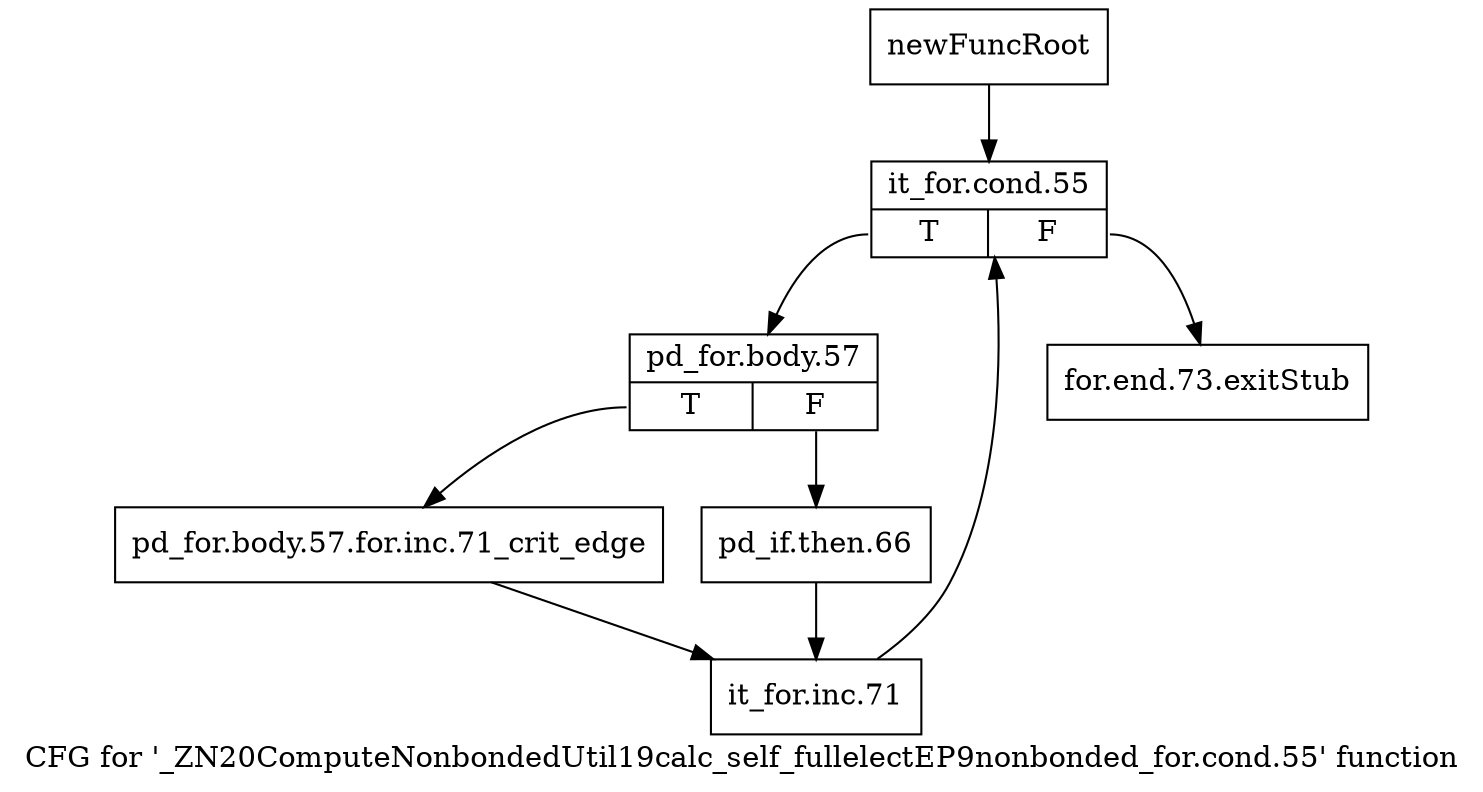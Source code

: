 digraph "CFG for '_ZN20ComputeNonbondedUtil19calc_self_fullelectEP9nonbonded_for.cond.55' function" {
	label="CFG for '_ZN20ComputeNonbondedUtil19calc_self_fullelectEP9nonbonded_for.cond.55' function";

	Node0x23a0b40 [shape=record,label="{newFuncRoot}"];
	Node0x23a0b40 -> Node0x23a0be0;
	Node0x23a0b90 [shape=record,label="{for.end.73.exitStub}"];
	Node0x23a0be0 [shape=record,label="{it_for.cond.55|{<s0>T|<s1>F}}"];
	Node0x23a0be0:s0 -> Node0x23a0c30;
	Node0x23a0be0:s1 -> Node0x23a0b90;
	Node0x23a0c30 [shape=record,label="{pd_for.body.57|{<s0>T|<s1>F}}"];
	Node0x23a0c30:s0 -> Node0x23a0cd0;
	Node0x23a0c30:s1 -> Node0x23a0c80;
	Node0x23a0c80 [shape=record,label="{pd_if.then.66}"];
	Node0x23a0c80 -> Node0x23ddcd0;
	Node0x23a0cd0 [shape=record,label="{pd_for.body.57.for.inc.71_crit_edge}"];
	Node0x23a0cd0 -> Node0x23ddcd0;
	Node0x23ddcd0 [shape=record,label="{it_for.inc.71}"];
	Node0x23ddcd0 -> Node0x23a0be0;
}
